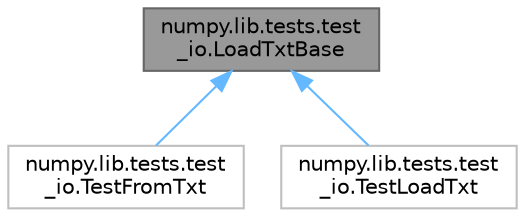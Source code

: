 digraph "numpy.lib.tests.test_io.LoadTxtBase"
{
 // LATEX_PDF_SIZE
  bgcolor="transparent";
  edge [fontname=Helvetica,fontsize=10,labelfontname=Helvetica,labelfontsize=10];
  node [fontname=Helvetica,fontsize=10,shape=box,height=0.2,width=0.4];
  Node1 [id="Node000001",label="numpy.lib.tests.test\l_io.LoadTxtBase",height=0.2,width=0.4,color="gray40", fillcolor="grey60", style="filled", fontcolor="black",tooltip=" "];
  Node1 -> Node2 [id="edge1_Node000001_Node000002",dir="back",color="steelblue1",style="solid",tooltip=" "];
  Node2 [id="Node000002",label="numpy.lib.tests.test\l_io.TestFromTxt",height=0.2,width=0.4,color="grey75", fillcolor="white", style="filled",URL="$d4/d7d/classnumpy_1_1lib_1_1tests_1_1test__io_1_1TestFromTxt.html",tooltip=" "];
  Node1 -> Node3 [id="edge2_Node000001_Node000003",dir="back",color="steelblue1",style="solid",tooltip=" "];
  Node3 [id="Node000003",label="numpy.lib.tests.test\l_io.TestLoadTxt",height=0.2,width=0.4,color="grey75", fillcolor="white", style="filled",URL="$d8/dc0/classnumpy_1_1lib_1_1tests_1_1test__io_1_1TestLoadTxt.html",tooltip=" "];
}
